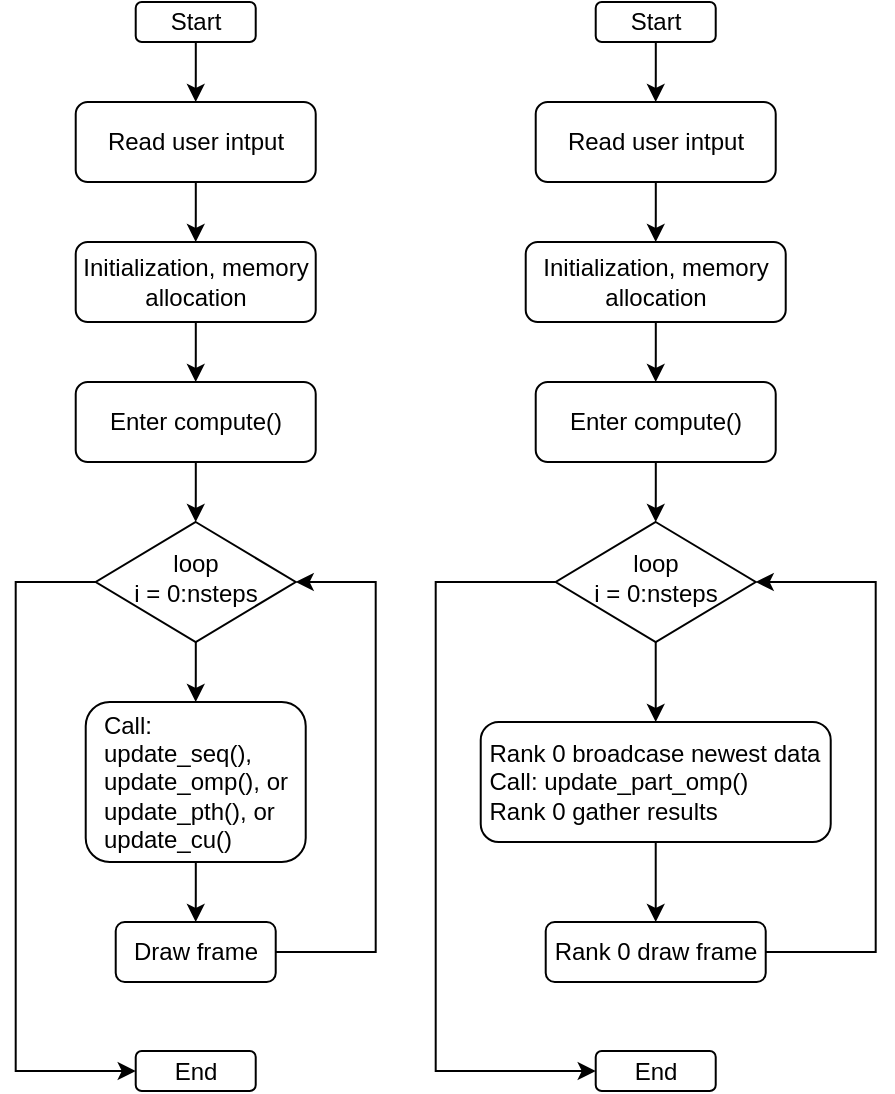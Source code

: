 <mxfile version="20.6.0" type="device"><diagram id="C5RBs43oDa-KdzZeNtuy" name="Page-1"><mxGraphModel dx="1268" dy="355" grid="1" gridSize="10" guides="1" tooltips="1" connect="1" arrows="1" fold="1" page="1" pageScale="1" pageWidth="827" pageHeight="1169" math="0" shadow="0"><root><mxCell id="WIyWlLk6GJQsqaUBKTNV-0"/><mxCell id="WIyWlLk6GJQsqaUBKTNV-1" parent="WIyWlLk6GJQsqaUBKTNV-0"/><mxCell id="huMKDUqswgSyR0hB9kHU-8" style="edgeStyle=orthogonalEdgeStyle;rounded=0;orthogonalLoop=1;jettySize=auto;html=1;entryX=0.5;entryY=0;entryDx=0;entryDy=0;" parent="WIyWlLk6GJQsqaUBKTNV-1" source="WIyWlLk6GJQsqaUBKTNV-3" target="WIyWlLk6GJQsqaUBKTNV-11" edge="1"><mxGeometry relative="1" as="geometry"/></mxCell><mxCell id="WIyWlLk6GJQsqaUBKTNV-3" value="Initialization, memory allocation" style="rounded=1;whiteSpace=wrap;html=1;fontSize=12;glass=0;strokeWidth=1;shadow=0;" parent="WIyWlLk6GJQsqaUBKTNV-1" vertex="1"><mxGeometry x="-570.14" y="290" width="120" height="40" as="geometry"/></mxCell><mxCell id="huMKDUqswgSyR0hB9kHU-15" style="edgeStyle=orthogonalEdgeStyle;rounded=0;orthogonalLoop=1;jettySize=auto;html=1;entryX=0.5;entryY=0;entryDx=0;entryDy=0;" parent="WIyWlLk6GJQsqaUBKTNV-1" source="WIyWlLk6GJQsqaUBKTNV-6" target="huMKDUqswgSyR0hB9kHU-5" edge="1"><mxGeometry relative="1" as="geometry"/></mxCell><mxCell id="huMKDUqswgSyR0hB9kHU-22" style="edgeStyle=orthogonalEdgeStyle;rounded=0;orthogonalLoop=1;jettySize=auto;html=1;entryX=0;entryY=0.5;entryDx=0;entryDy=0;" parent="WIyWlLk6GJQsqaUBKTNV-1" source="WIyWlLk6GJQsqaUBKTNV-6" target="huMKDUqswgSyR0hB9kHU-19" edge="1"><mxGeometry relative="1" as="geometry"><Array as="points"><mxPoint x="-600.14" y="460"/><mxPoint x="-600.14" y="705"/></Array></mxGeometry></mxCell><mxCell id="WIyWlLk6GJQsqaUBKTNV-6" value="loop&lt;br&gt;i = 0:nsteps" style="rhombus;whiteSpace=wrap;html=1;shadow=0;fontFamily=Helvetica;fontSize=12;align=center;strokeWidth=1;spacing=6;spacingTop=-4;" parent="WIyWlLk6GJQsqaUBKTNV-1" vertex="1"><mxGeometry x="-560.14" y="430" width="100" height="60" as="geometry"/></mxCell><mxCell id="huMKDUqswgSyR0hB9kHU-14" style="edgeStyle=orthogonalEdgeStyle;rounded=0;orthogonalLoop=1;jettySize=auto;html=1;entryX=0.5;entryY=0;entryDx=0;entryDy=0;" parent="WIyWlLk6GJQsqaUBKTNV-1" source="WIyWlLk6GJQsqaUBKTNV-11" target="WIyWlLk6GJQsqaUBKTNV-6" edge="1"><mxGeometry relative="1" as="geometry"/></mxCell><mxCell id="WIyWlLk6GJQsqaUBKTNV-11" value="Enter compute()" style="rounded=1;whiteSpace=wrap;html=1;fontSize=12;glass=0;strokeWidth=1;shadow=0;" parent="WIyWlLk6GJQsqaUBKTNV-1" vertex="1"><mxGeometry x="-570.14" y="360" width="120" height="40" as="geometry"/></mxCell><mxCell id="huMKDUqswgSyR0hB9kHU-7" style="edgeStyle=orthogonalEdgeStyle;rounded=0;orthogonalLoop=1;jettySize=auto;html=1;entryX=0.5;entryY=0;entryDx=0;entryDy=0;" parent="WIyWlLk6GJQsqaUBKTNV-1" source="huMKDUqswgSyR0hB9kHU-0" target="WIyWlLk6GJQsqaUBKTNV-3" edge="1"><mxGeometry relative="1" as="geometry"/></mxCell><mxCell id="huMKDUqswgSyR0hB9kHU-0" value="Read user intput" style="rounded=1;whiteSpace=wrap;html=1;fontSize=12;glass=0;strokeWidth=1;shadow=0;" parent="WIyWlLk6GJQsqaUBKTNV-1" vertex="1"><mxGeometry x="-570.14" y="220" width="120" height="40" as="geometry"/></mxCell><mxCell id="huMKDUqswgSyR0hB9kHU-3" style="edgeStyle=orthogonalEdgeStyle;rounded=0;orthogonalLoop=1;jettySize=auto;html=1;entryX=0.5;entryY=0;entryDx=0;entryDy=0;" parent="WIyWlLk6GJQsqaUBKTNV-1" source="huMKDUqswgSyR0hB9kHU-2" target="huMKDUqswgSyR0hB9kHU-0" edge="1"><mxGeometry relative="1" as="geometry"/></mxCell><mxCell id="huMKDUqswgSyR0hB9kHU-2" value="Start" style="rounded=1;whiteSpace=wrap;html=1;fontSize=12;glass=0;strokeWidth=1;shadow=0;" parent="WIyWlLk6GJQsqaUBKTNV-1" vertex="1"><mxGeometry x="-540.14" y="170" width="60" height="20" as="geometry"/></mxCell><mxCell id="huMKDUqswgSyR0hB9kHU-13" style="edgeStyle=orthogonalEdgeStyle;rounded=0;orthogonalLoop=1;jettySize=auto;html=1;entryX=0.5;entryY=0;entryDx=0;entryDy=0;" parent="WIyWlLk6GJQsqaUBKTNV-1" source="huMKDUqswgSyR0hB9kHU-5" target="huMKDUqswgSyR0hB9kHU-12" edge="1"><mxGeometry relative="1" as="geometry"/></mxCell><mxCell id="huMKDUqswgSyR0hB9kHU-5" value="&lt;div style=&quot;text-align: left;&quot;&gt;&lt;span style=&quot;background-color: initial;&quot;&gt;Call:&lt;/span&gt;&lt;/div&gt;&lt;div style=&quot;text-align: left;&quot;&gt;&lt;span style=&quot;background-color: initial;&quot;&gt;update_seq(),&amp;nbsp;&lt;/span&gt;&lt;/div&gt;&lt;div style=&quot;text-align: left;&quot;&gt;&lt;span style=&quot;background-color: initial;&quot;&gt;update_omp(), or&lt;/span&gt;&lt;/div&gt;&lt;div style=&quot;text-align: left;&quot;&gt;update_pth(), or&lt;/div&gt;&lt;div style=&quot;text-align: left;&quot;&gt;update_cu()&lt;/div&gt;" style="rounded=1;whiteSpace=wrap;html=1;fontSize=12;glass=0;strokeWidth=1;shadow=0;" parent="WIyWlLk6GJQsqaUBKTNV-1" vertex="1"><mxGeometry x="-565.14" y="520" width="110" height="80" as="geometry"/></mxCell><mxCell id="huMKDUqswgSyR0hB9kHU-16" style="edgeStyle=orthogonalEdgeStyle;rounded=0;orthogonalLoop=1;jettySize=auto;html=1;entryX=1;entryY=0.5;entryDx=0;entryDy=0;" parent="WIyWlLk6GJQsqaUBKTNV-1" source="huMKDUqswgSyR0hB9kHU-12" target="WIyWlLk6GJQsqaUBKTNV-6" edge="1"><mxGeometry relative="1" as="geometry"><Array as="points"><mxPoint x="-420.14" y="645"/><mxPoint x="-420.14" y="460"/></Array></mxGeometry></mxCell><mxCell id="huMKDUqswgSyR0hB9kHU-12" value="Draw frame" style="rounded=1;whiteSpace=wrap;html=1;" parent="WIyWlLk6GJQsqaUBKTNV-1" vertex="1"><mxGeometry x="-550.14" y="630" width="80" height="30" as="geometry"/></mxCell><mxCell id="huMKDUqswgSyR0hB9kHU-19" value="End" style="rounded=1;whiteSpace=wrap;html=1;fontSize=12;glass=0;strokeWidth=1;shadow=0;" parent="WIyWlLk6GJQsqaUBKTNV-1" vertex="1"><mxGeometry x="-540.14" y="694.5" width="60" height="20" as="geometry"/></mxCell><mxCell id="huMKDUqswgSyR0hB9kHU-23" style="edgeStyle=orthogonalEdgeStyle;rounded=0;orthogonalLoop=1;jettySize=auto;html=1;entryX=0.5;entryY=0;entryDx=0;entryDy=0;" parent="WIyWlLk6GJQsqaUBKTNV-1" source="huMKDUqswgSyR0hB9kHU-24" target="huMKDUqswgSyR0hB9kHU-29" edge="1"><mxGeometry relative="1" as="geometry"/></mxCell><mxCell id="huMKDUqswgSyR0hB9kHU-24" value="Initialization, memory allocation" style="rounded=1;whiteSpace=wrap;html=1;fontSize=12;glass=0;strokeWidth=1;shadow=0;" parent="WIyWlLk6GJQsqaUBKTNV-1" vertex="1"><mxGeometry x="-345.14" y="290" width="130" height="40" as="geometry"/></mxCell><mxCell id="huMKDUqswgSyR0hB9kHU-25" style="edgeStyle=orthogonalEdgeStyle;rounded=0;orthogonalLoop=1;jettySize=auto;html=1;entryX=0.5;entryY=0;entryDx=0;entryDy=0;" parent="WIyWlLk6GJQsqaUBKTNV-1" source="huMKDUqswgSyR0hB9kHU-27" target="huMKDUqswgSyR0hB9kHU-35" edge="1"><mxGeometry relative="1" as="geometry"/></mxCell><mxCell id="huMKDUqswgSyR0hB9kHU-26" style="edgeStyle=orthogonalEdgeStyle;rounded=0;orthogonalLoop=1;jettySize=auto;html=1;entryX=0;entryY=0.5;entryDx=0;entryDy=0;" parent="WIyWlLk6GJQsqaUBKTNV-1" source="huMKDUqswgSyR0hB9kHU-27" target="huMKDUqswgSyR0hB9kHU-38" edge="1"><mxGeometry relative="1" as="geometry"><Array as="points"><mxPoint x="-390.14" y="460"/><mxPoint x="-390.14" y="704"/></Array></mxGeometry></mxCell><mxCell id="huMKDUqswgSyR0hB9kHU-27" value="loop&lt;br&gt;i = 0:nsteps" style="rhombus;whiteSpace=wrap;html=1;shadow=0;fontFamily=Helvetica;fontSize=12;align=center;strokeWidth=1;spacing=6;spacingTop=-4;" parent="WIyWlLk6GJQsqaUBKTNV-1" vertex="1"><mxGeometry x="-330.14" y="430" width="100" height="60" as="geometry"/></mxCell><mxCell id="huMKDUqswgSyR0hB9kHU-28" style="edgeStyle=orthogonalEdgeStyle;rounded=0;orthogonalLoop=1;jettySize=auto;html=1;entryX=0.5;entryY=0;entryDx=0;entryDy=0;" parent="WIyWlLk6GJQsqaUBKTNV-1" source="huMKDUqswgSyR0hB9kHU-29" target="huMKDUqswgSyR0hB9kHU-27" edge="1"><mxGeometry relative="1" as="geometry"/></mxCell><mxCell id="huMKDUqswgSyR0hB9kHU-29" value="Enter compute()" style="rounded=1;whiteSpace=wrap;html=1;fontSize=12;glass=0;strokeWidth=1;shadow=0;" parent="WIyWlLk6GJQsqaUBKTNV-1" vertex="1"><mxGeometry x="-340.14" y="360" width="120" height="40" as="geometry"/></mxCell><mxCell id="huMKDUqswgSyR0hB9kHU-30" style="edgeStyle=orthogonalEdgeStyle;rounded=0;orthogonalLoop=1;jettySize=auto;html=1;entryX=0.5;entryY=0;entryDx=0;entryDy=0;" parent="WIyWlLk6GJQsqaUBKTNV-1" source="huMKDUqswgSyR0hB9kHU-31" target="huMKDUqswgSyR0hB9kHU-24" edge="1"><mxGeometry relative="1" as="geometry"/></mxCell><mxCell id="huMKDUqswgSyR0hB9kHU-31" value="Read user intput" style="rounded=1;whiteSpace=wrap;html=1;fontSize=12;glass=0;strokeWidth=1;shadow=0;" parent="WIyWlLk6GJQsqaUBKTNV-1" vertex="1"><mxGeometry x="-340.14" y="220" width="120" height="40" as="geometry"/></mxCell><mxCell id="huMKDUqswgSyR0hB9kHU-32" style="edgeStyle=orthogonalEdgeStyle;rounded=0;orthogonalLoop=1;jettySize=auto;html=1;entryX=0.5;entryY=0;entryDx=0;entryDy=0;" parent="WIyWlLk6GJQsqaUBKTNV-1" source="huMKDUqswgSyR0hB9kHU-33" target="huMKDUqswgSyR0hB9kHU-31" edge="1"><mxGeometry relative="1" as="geometry"/></mxCell><mxCell id="huMKDUqswgSyR0hB9kHU-33" value="Start" style="rounded=1;whiteSpace=wrap;html=1;fontSize=12;glass=0;strokeWidth=1;shadow=0;" parent="WIyWlLk6GJQsqaUBKTNV-1" vertex="1"><mxGeometry x="-310.14" y="170" width="60" height="20" as="geometry"/></mxCell><mxCell id="huMKDUqswgSyR0hB9kHU-34" style="edgeStyle=orthogonalEdgeStyle;rounded=0;orthogonalLoop=1;jettySize=auto;html=1;entryX=0.5;entryY=0;entryDx=0;entryDy=0;" parent="WIyWlLk6GJQsqaUBKTNV-1" source="huMKDUqswgSyR0hB9kHU-35" target="huMKDUqswgSyR0hB9kHU-37" edge="1"><mxGeometry relative="1" as="geometry"/></mxCell><mxCell id="huMKDUqswgSyR0hB9kHU-35" value="&lt;div style=&quot;text-align: left;&quot;&gt;Rank 0 broadcase newest data&lt;/div&gt;&lt;div style=&quot;text-align: left;&quot;&gt;Call: update_part_omp()&amp;nbsp;&lt;/div&gt;&lt;div style=&quot;text-align: left;&quot;&gt;Rank 0 gather results&lt;/div&gt;" style="rounded=1;whiteSpace=wrap;html=1;fontSize=12;glass=0;strokeWidth=1;shadow=0;" parent="WIyWlLk6GJQsqaUBKTNV-1" vertex="1"><mxGeometry x="-367.64" y="530" width="175" height="60" as="geometry"/></mxCell><mxCell id="huMKDUqswgSyR0hB9kHU-36" style="edgeStyle=orthogonalEdgeStyle;rounded=0;orthogonalLoop=1;jettySize=auto;html=1;entryX=1;entryY=0.5;entryDx=0;entryDy=0;" parent="WIyWlLk6GJQsqaUBKTNV-1" source="huMKDUqswgSyR0hB9kHU-37" target="huMKDUqswgSyR0hB9kHU-27" edge="1"><mxGeometry relative="1" as="geometry"><Array as="points"><mxPoint x="-170.14" y="645"/><mxPoint x="-170.14" y="460"/></Array></mxGeometry></mxCell><mxCell id="huMKDUqswgSyR0hB9kHU-37" value="Rank 0 draw frame" style="rounded=1;whiteSpace=wrap;html=1;" parent="WIyWlLk6GJQsqaUBKTNV-1" vertex="1"><mxGeometry x="-335.14" y="630" width="110" height="30" as="geometry"/></mxCell><mxCell id="huMKDUqswgSyR0hB9kHU-38" value="End" style="rounded=1;whiteSpace=wrap;html=1;fontSize=12;glass=0;strokeWidth=1;shadow=0;" parent="WIyWlLk6GJQsqaUBKTNV-1" vertex="1"><mxGeometry x="-310.14" y="694.5" width="60" height="20" as="geometry"/></mxCell></root></mxGraphModel></diagram></mxfile>